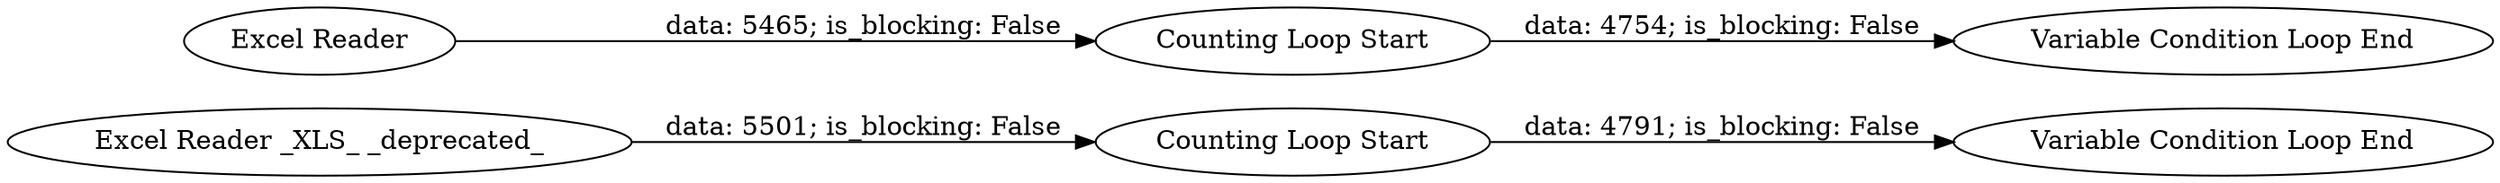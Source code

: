 digraph {
	"6827204106398211513_58" [label="Variable Condition Loop End"]
	"6827204106398211513_54" [label="Counting Loop Start"]
	"6827204106398211513_60" [label="Counting Loop Start"]
	"6827204106398211513_59" [label="Excel Reader"]
	"6827204106398211513_61" [label="Variable Condition Loop End"]
	"6827204106398211513_56" [label="Excel Reader _XLS_ _deprecated_"]
	"6827204106398211513_60" -> "6827204106398211513_61" [label="data: 4754; is_blocking: False"]
	"6827204106398211513_54" -> "6827204106398211513_58" [label="data: 4791; is_blocking: False"]
	"6827204106398211513_59" -> "6827204106398211513_60" [label="data: 5465; is_blocking: False"]
	"6827204106398211513_56" -> "6827204106398211513_54" [label="data: 5501; is_blocking: False"]
	rankdir=LR
}
